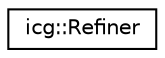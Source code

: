 digraph "Graphical Class Hierarchy"
{
 // LATEX_PDF_SIZE
  edge [fontname="Helvetica",fontsize="10",labelfontname="Helvetica",labelfontsize="10"];
  node [fontname="Helvetica",fontsize="10",shape=record];
  rankdir="LR";
  Node0 [label="icg::Refiner",height=0.2,width=0.4,color="black", fillcolor="white", style="filled",URL="$classicg_1_1Refiner.html",tooltip="Class that coordinates Optimizer, Modality, and Renderer objects to refine the pose of multiple Body ..."];
}
